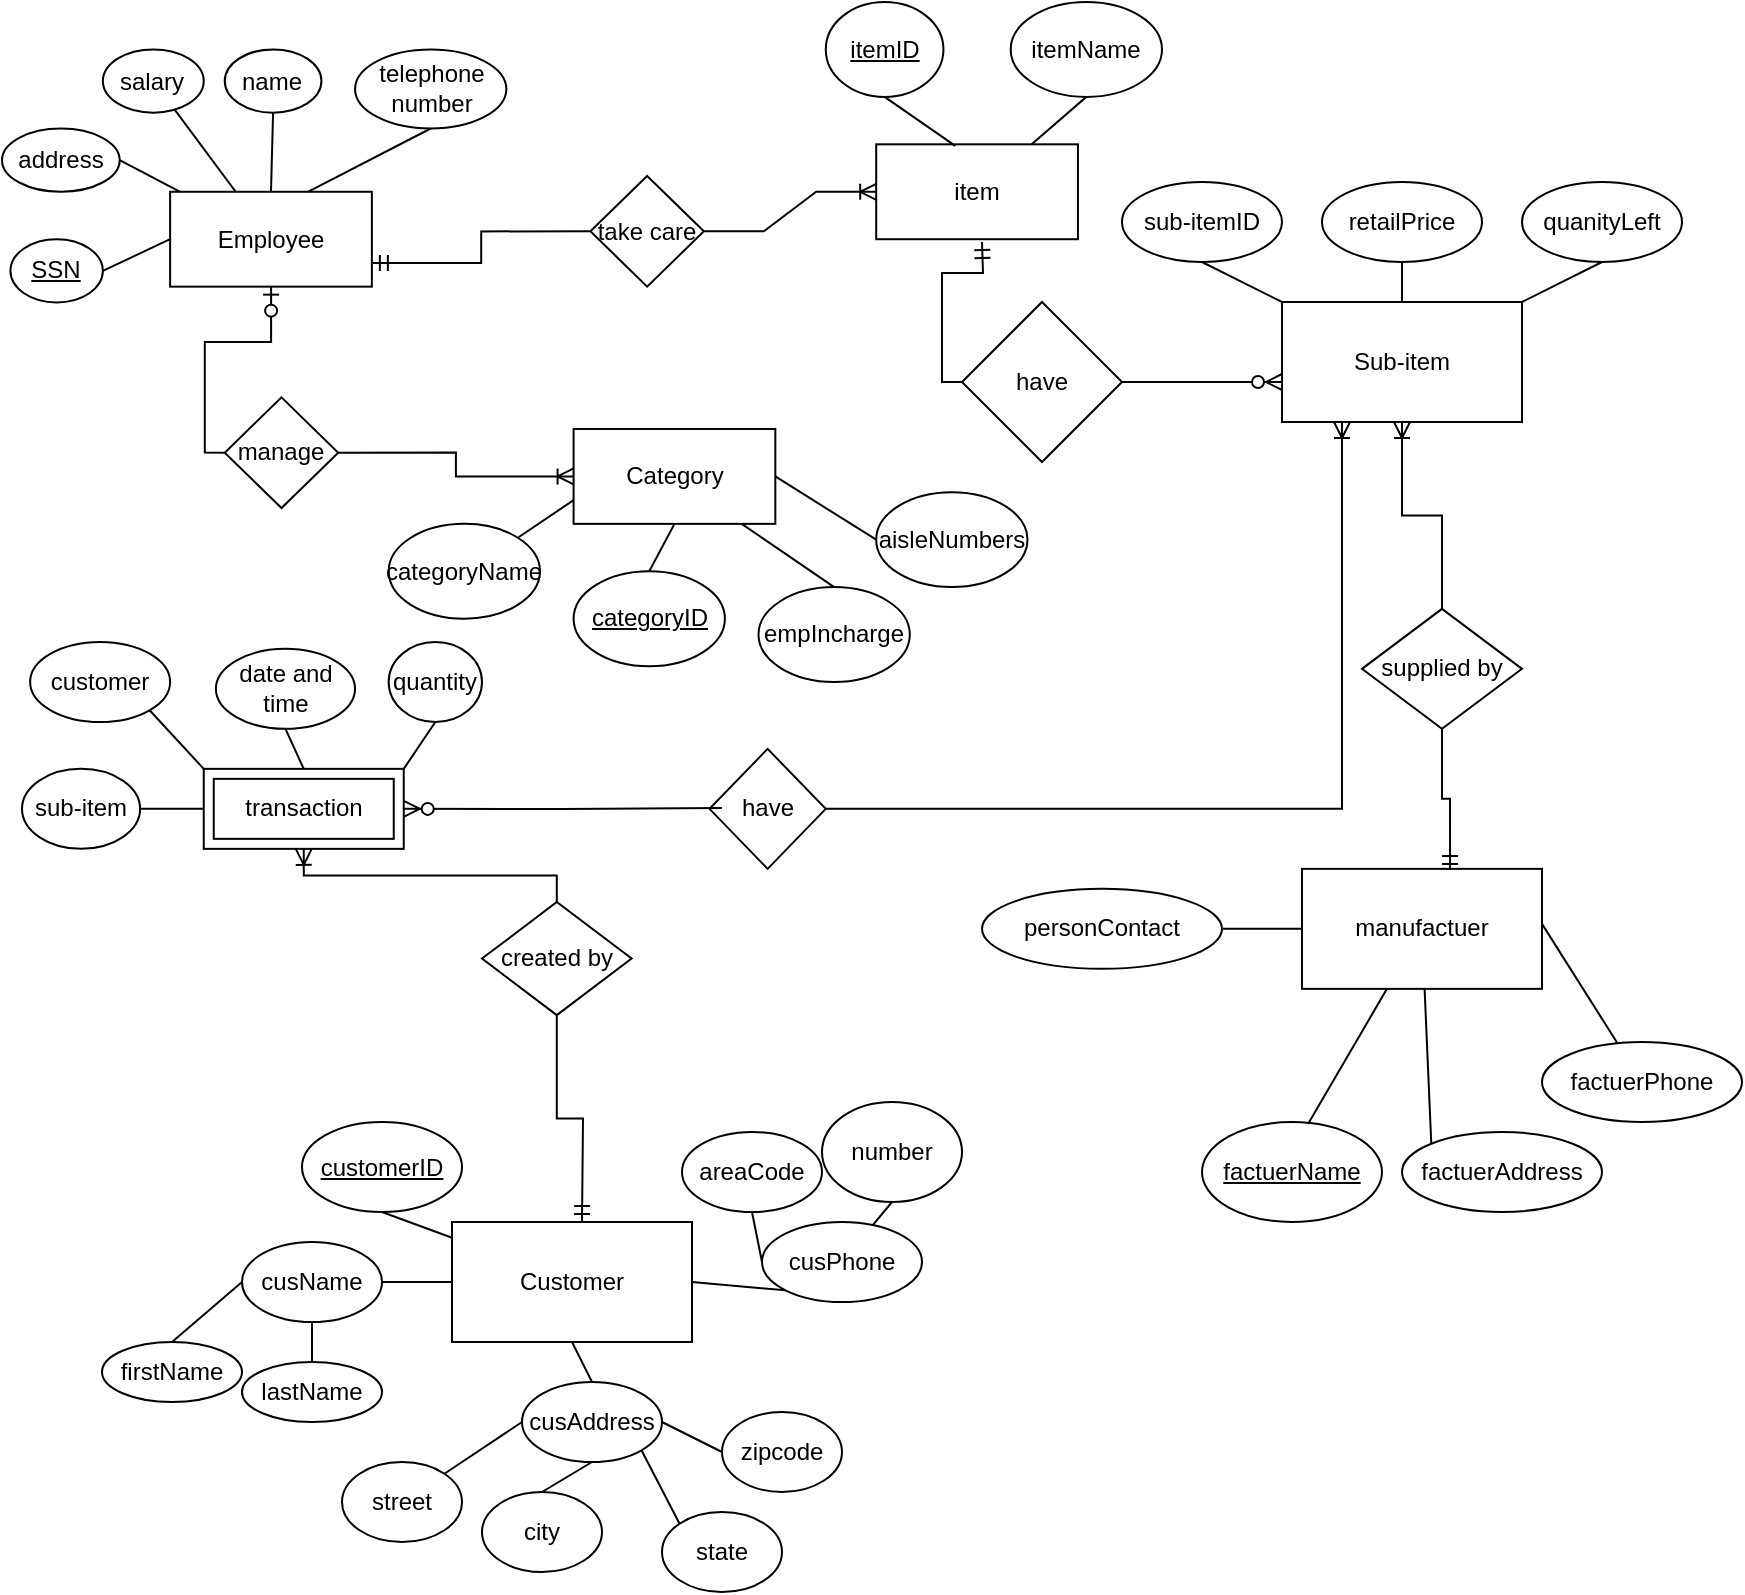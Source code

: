 <mxfile version="20.8.19" type="github">
  <diagram name="Page-1" id="Hb8jT13U7dK3vNpKudgU">
    <mxGraphModel dx="1853" dy="621" grid="1" gridSize="10" guides="1" tooltips="1" connect="1" arrows="1" fold="1" page="1" pageScale="1" pageWidth="827" pageHeight="1169" math="0" shadow="0">
      <root>
        <mxCell id="0" />
        <mxCell id="1" parent="0" />
        <mxCell id="pVPWwBX25Paq45T395zx-11" value="" style="group" parent="1" vertex="1" connectable="0">
          <mxGeometry x="-250" y="100" width="280" height="140" as="geometry" />
        </mxCell>
        <mxCell id="pVPWwBX25Paq45T395zx-3" value="Sub-item" style="rounded=0;whiteSpace=wrap;html=1;" parent="pVPWwBX25Paq45T395zx-11" vertex="1">
          <mxGeometry x="80" y="60" width="120" height="60" as="geometry" />
        </mxCell>
        <mxCell id="pVPWwBX25Paq45T395zx-4" value="sub-itemID" style="ellipse;whiteSpace=wrap;html=1;" parent="pVPWwBX25Paq45T395zx-11" vertex="1">
          <mxGeometry width="80" height="40" as="geometry" />
        </mxCell>
        <mxCell id="pVPWwBX25Paq45T395zx-6" value="retailPrice" style="ellipse;whiteSpace=wrap;html=1;" parent="pVPWwBX25Paq45T395zx-11" vertex="1">
          <mxGeometry x="100" width="80" height="40" as="geometry" />
        </mxCell>
        <mxCell id="pVPWwBX25Paq45T395zx-7" value="quanityLeft" style="ellipse;whiteSpace=wrap;html=1;" parent="pVPWwBX25Paq45T395zx-11" vertex="1">
          <mxGeometry x="200" width="80" height="40" as="geometry" />
        </mxCell>
        <mxCell id="pVPWwBX25Paq45T395zx-8" value="" style="endArrow=none;html=1;rounded=0;exitX=0.5;exitY=1;exitDx=0;exitDy=0;entryX=0;entryY=0;entryDx=0;entryDy=0;" parent="pVPWwBX25Paq45T395zx-11" source="pVPWwBX25Paq45T395zx-4" target="pVPWwBX25Paq45T395zx-3" edge="1">
          <mxGeometry width="50" height="50" relative="1" as="geometry">
            <mxPoint x="210" y="20" as="sourcePoint" />
            <mxPoint x="260" y="-30" as="targetPoint" />
          </mxGeometry>
        </mxCell>
        <mxCell id="pVPWwBX25Paq45T395zx-9" value="" style="endArrow=none;html=1;rounded=0;exitX=0.5;exitY=1;exitDx=0;exitDy=0;" parent="pVPWwBX25Paq45T395zx-11" source="pVPWwBX25Paq45T395zx-6" target="pVPWwBX25Paq45T395zx-3" edge="1">
          <mxGeometry width="50" height="50" relative="1" as="geometry">
            <mxPoint x="210" y="20" as="sourcePoint" />
            <mxPoint x="260" y="-30" as="targetPoint" />
          </mxGeometry>
        </mxCell>
        <mxCell id="pVPWwBX25Paq45T395zx-10" value="" style="endArrow=none;html=1;rounded=0;exitX=1;exitY=0;exitDx=0;exitDy=0;entryX=0.5;entryY=1;entryDx=0;entryDy=0;" parent="pVPWwBX25Paq45T395zx-11" source="pVPWwBX25Paq45T395zx-3" target="pVPWwBX25Paq45T395zx-7" edge="1">
          <mxGeometry width="50" height="50" relative="1" as="geometry">
            <mxPoint x="210" y="20" as="sourcePoint" />
            <mxPoint x="260" y="-30" as="targetPoint" />
          </mxGeometry>
        </mxCell>
        <mxCell id="0UYlGUulBKd7WWGCyMar-32" value="" style="group" parent="1" vertex="1" connectable="0">
          <mxGeometry x="-760.0" y="560" width="430" height="245" as="geometry" />
        </mxCell>
        <mxCell id="0UYlGUulBKd7WWGCyMar-1" value="Customer" style="rounded=0;whiteSpace=wrap;html=1;" parent="0UYlGUulBKd7WWGCyMar-32" vertex="1">
          <mxGeometry x="175" y="60" width="120" height="60" as="geometry" />
        </mxCell>
        <mxCell id="0UYlGUulBKd7WWGCyMar-2" value="&lt;u&gt;customerID&lt;/u&gt;" style="ellipse;whiteSpace=wrap;html=1;" parent="0UYlGUulBKd7WWGCyMar-32" vertex="1">
          <mxGeometry x="100" y="10" width="80" height="45" as="geometry" />
        </mxCell>
        <mxCell id="0UYlGUulBKd7WWGCyMar-3" value="cusName" style="ellipse;whiteSpace=wrap;html=1;" parent="0UYlGUulBKd7WWGCyMar-32" vertex="1">
          <mxGeometry x="70" y="70" width="70" height="40" as="geometry" />
        </mxCell>
        <mxCell id="0UYlGUulBKd7WWGCyMar-5" value="cusAddress" style="ellipse;whiteSpace=wrap;html=1;" parent="0UYlGUulBKd7WWGCyMar-32" vertex="1">
          <mxGeometry x="210" y="140" width="70" height="40" as="geometry" />
        </mxCell>
        <mxCell id="0UYlGUulBKd7WWGCyMar-6" value="cusPhone" style="ellipse;whiteSpace=wrap;html=1;" parent="0UYlGUulBKd7WWGCyMar-32" vertex="1">
          <mxGeometry x="330" y="60" width="80" height="40" as="geometry" />
        </mxCell>
        <mxCell id="0UYlGUulBKd7WWGCyMar-8" value="" style="endArrow=none;html=1;rounded=0;exitX=1;exitY=0.5;exitDx=0;exitDy=0;entryX=0;entryY=0.5;entryDx=0;entryDy=0;" parent="0UYlGUulBKd7WWGCyMar-32" source="0UYlGUulBKd7WWGCyMar-3" target="0UYlGUulBKd7WWGCyMar-1" edge="1">
          <mxGeometry width="50" height="50" relative="1" as="geometry">
            <mxPoint x="120" y="-70" as="sourcePoint" />
            <mxPoint x="170" y="-120" as="targetPoint" />
          </mxGeometry>
        </mxCell>
        <mxCell id="0UYlGUulBKd7WWGCyMar-10" value="" style="endArrow=none;html=1;rounded=0;exitX=0.5;exitY=1;exitDx=0;exitDy=0;" parent="0UYlGUulBKd7WWGCyMar-32" source="0UYlGUulBKd7WWGCyMar-2" target="0UYlGUulBKd7WWGCyMar-1" edge="1">
          <mxGeometry width="50" height="50" relative="1" as="geometry">
            <mxPoint x="120" y="-70" as="sourcePoint" />
            <mxPoint x="170" y="-120" as="targetPoint" />
          </mxGeometry>
        </mxCell>
        <mxCell id="0UYlGUulBKd7WWGCyMar-12" value="" style="endArrow=none;html=1;rounded=0;exitX=0.5;exitY=0;exitDx=0;exitDy=0;entryX=0.5;entryY=1;entryDx=0;entryDy=0;" parent="0UYlGUulBKd7WWGCyMar-32" source="0UYlGUulBKd7WWGCyMar-5" target="0UYlGUulBKd7WWGCyMar-1" edge="1">
          <mxGeometry width="50" height="50" relative="1" as="geometry">
            <mxPoint x="120" y="-70" as="sourcePoint" />
            <mxPoint x="170" y="-120" as="targetPoint" />
          </mxGeometry>
        </mxCell>
        <mxCell id="0UYlGUulBKd7WWGCyMar-13" value="" style="endArrow=none;html=1;rounded=0;entryX=1;entryY=0.5;entryDx=0;entryDy=0;exitX=0;exitY=1;exitDx=0;exitDy=0;" parent="0UYlGUulBKd7WWGCyMar-32" source="0UYlGUulBKd7WWGCyMar-6" target="0UYlGUulBKd7WWGCyMar-1" edge="1">
          <mxGeometry width="50" height="50" relative="1" as="geometry">
            <mxPoint x="340" y="90" as="sourcePoint" />
            <mxPoint x="170" y="-120" as="targetPoint" />
          </mxGeometry>
        </mxCell>
        <mxCell id="0UYlGUulBKd7WWGCyMar-14" value="firstName" style="ellipse;whiteSpace=wrap;html=1;" parent="0UYlGUulBKd7WWGCyMar-32" vertex="1">
          <mxGeometry y="120" width="70" height="30" as="geometry" />
        </mxCell>
        <mxCell id="0UYlGUulBKd7WWGCyMar-16" value="lastName" style="ellipse;whiteSpace=wrap;html=1;" parent="0UYlGUulBKd7WWGCyMar-32" vertex="1">
          <mxGeometry x="70" y="130" width="70" height="30" as="geometry" />
        </mxCell>
        <mxCell id="0UYlGUulBKd7WWGCyMar-17" value="" style="endArrow=none;html=1;rounded=0;exitX=0.5;exitY=0;exitDx=0;exitDy=0;entryX=0;entryY=0.5;entryDx=0;entryDy=0;" parent="0UYlGUulBKd7WWGCyMar-32" source="0UYlGUulBKd7WWGCyMar-14" target="0UYlGUulBKd7WWGCyMar-3" edge="1">
          <mxGeometry width="50" height="50" relative="1" as="geometry">
            <mxPoint x="120" y="-70" as="sourcePoint" />
            <mxPoint x="170" y="-120" as="targetPoint" />
          </mxGeometry>
        </mxCell>
        <mxCell id="0UYlGUulBKd7WWGCyMar-18" value="" style="endArrow=none;html=1;rounded=0;entryX=0.5;entryY=1;entryDx=0;entryDy=0;" parent="0UYlGUulBKd7WWGCyMar-32" source="0UYlGUulBKd7WWGCyMar-16" target="0UYlGUulBKd7WWGCyMar-3" edge="1">
          <mxGeometry width="50" height="50" relative="1" as="geometry">
            <mxPoint x="120" y="-70" as="sourcePoint" />
            <mxPoint x="170" y="-120" as="targetPoint" />
          </mxGeometry>
        </mxCell>
        <mxCell id="0UYlGUulBKd7WWGCyMar-19" value="street" style="ellipse;whiteSpace=wrap;html=1;" parent="0UYlGUulBKd7WWGCyMar-32" vertex="1">
          <mxGeometry x="120" y="180" width="60" height="40" as="geometry" />
        </mxCell>
        <mxCell id="0UYlGUulBKd7WWGCyMar-20" value="city" style="ellipse;whiteSpace=wrap;html=1;" parent="0UYlGUulBKd7WWGCyMar-32" vertex="1">
          <mxGeometry x="190" y="195" width="60" height="40" as="geometry" />
        </mxCell>
        <mxCell id="0UYlGUulBKd7WWGCyMar-21" value="state" style="ellipse;whiteSpace=wrap;html=1;" parent="0UYlGUulBKd7WWGCyMar-32" vertex="1">
          <mxGeometry x="280" y="205" width="60" height="40" as="geometry" />
        </mxCell>
        <mxCell id="0UYlGUulBKd7WWGCyMar-23" value="zipcode" style="ellipse;whiteSpace=wrap;html=1;" parent="0UYlGUulBKd7WWGCyMar-32" vertex="1">
          <mxGeometry x="310" y="155" width="60" height="40" as="geometry" />
        </mxCell>
        <mxCell id="0UYlGUulBKd7WWGCyMar-24" value="" style="endArrow=none;html=1;rounded=0;exitX=0;exitY=0;exitDx=0;exitDy=0;entryX=1;entryY=1;entryDx=0;entryDy=0;" parent="0UYlGUulBKd7WWGCyMar-32" source="0UYlGUulBKd7WWGCyMar-21" target="0UYlGUulBKd7WWGCyMar-5" edge="1">
          <mxGeometry width="50" height="50" relative="1" as="geometry">
            <mxPoint x="120" y="130" as="sourcePoint" />
            <mxPoint x="270" y="180" as="targetPoint" />
          </mxGeometry>
        </mxCell>
        <mxCell id="0UYlGUulBKd7WWGCyMar-25" value="" style="endArrow=none;html=1;rounded=0;exitX=0.5;exitY=0;exitDx=0;exitDy=0;entryX=0.5;entryY=1;entryDx=0;entryDy=0;" parent="0UYlGUulBKd7WWGCyMar-32" source="0UYlGUulBKd7WWGCyMar-20" target="0UYlGUulBKd7WWGCyMar-5" edge="1">
          <mxGeometry width="50" height="50" relative="1" as="geometry">
            <mxPoint x="120" y="130" as="sourcePoint" />
            <mxPoint x="170" y="80" as="targetPoint" />
          </mxGeometry>
        </mxCell>
        <mxCell id="0UYlGUulBKd7WWGCyMar-26" value="" style="endArrow=none;html=1;rounded=0;entryX=0;entryY=0.5;entryDx=0;entryDy=0;" parent="0UYlGUulBKd7WWGCyMar-32" source="0UYlGUulBKd7WWGCyMar-19" target="0UYlGUulBKd7WWGCyMar-5" edge="1">
          <mxGeometry width="50" height="50" relative="1" as="geometry">
            <mxPoint x="120" y="130" as="sourcePoint" />
            <mxPoint x="170" y="80" as="targetPoint" />
          </mxGeometry>
        </mxCell>
        <mxCell id="0UYlGUulBKd7WWGCyMar-27" value="" style="endArrow=none;html=1;rounded=0;exitX=0;exitY=0.5;exitDx=0;exitDy=0;entryX=1;entryY=0.5;entryDx=0;entryDy=0;" parent="0UYlGUulBKd7WWGCyMar-32" source="0UYlGUulBKd7WWGCyMar-23" target="0UYlGUulBKd7WWGCyMar-5" edge="1">
          <mxGeometry width="50" height="50" relative="1" as="geometry">
            <mxPoint x="120" y="130" as="sourcePoint" />
            <mxPoint x="170" y="80" as="targetPoint" />
          </mxGeometry>
        </mxCell>
        <mxCell id="0UYlGUulBKd7WWGCyMar-28" value="areaCode" style="ellipse;whiteSpace=wrap;html=1;" parent="0UYlGUulBKd7WWGCyMar-32" vertex="1">
          <mxGeometry x="290" y="15" width="70" height="40" as="geometry" />
        </mxCell>
        <mxCell id="0UYlGUulBKd7WWGCyMar-29" value="number" style="ellipse;whiteSpace=wrap;html=1;" parent="0UYlGUulBKd7WWGCyMar-32" vertex="1">
          <mxGeometry x="360" width="70" height="50" as="geometry" />
        </mxCell>
        <mxCell id="0UYlGUulBKd7WWGCyMar-30" value="" style="endArrow=none;html=1;rounded=0;exitX=0.5;exitY=1;exitDx=0;exitDy=0;entryX=0;entryY=0.5;entryDx=0;entryDy=0;" parent="0UYlGUulBKd7WWGCyMar-32" source="0UYlGUulBKd7WWGCyMar-28" target="0UYlGUulBKd7WWGCyMar-6" edge="1">
          <mxGeometry width="50" height="50" relative="1" as="geometry">
            <mxPoint x="120" y="130" as="sourcePoint" />
            <mxPoint x="170" y="80" as="targetPoint" />
          </mxGeometry>
        </mxCell>
        <mxCell id="0UYlGUulBKd7WWGCyMar-31" value="" style="endArrow=none;html=1;rounded=0;exitX=0.5;exitY=1;exitDx=0;exitDy=0;" parent="0UYlGUulBKd7WWGCyMar-32" source="0UYlGUulBKd7WWGCyMar-29" target="0UYlGUulBKd7WWGCyMar-6" edge="1">
          <mxGeometry width="50" height="50" relative="1" as="geometry">
            <mxPoint x="120" y="130" as="sourcePoint" />
            <mxPoint x="170" y="80" as="targetPoint" />
          </mxGeometry>
        </mxCell>
        <mxCell id="_CNHDKaY29BKCdkUsdy_-1" value="Employee&lt;br&gt;" style="rounded=0;whiteSpace=wrap;html=1;movable=0;resizable=0;rotatable=0;deletable=0;editable=0;locked=1;connectable=0;" parent="1" vertex="1">
          <mxGeometry x="-725.942" y="104.884" width="100.87" height="47.442" as="geometry" />
        </mxCell>
        <mxCell id="_CNHDKaY29BKCdkUsdy_-2" value="&lt;u&gt;SSN&lt;/u&gt;" style="ellipse;whiteSpace=wrap;html=1;movable=0;resizable=0;rotatable=0;deletable=0;editable=0;locked=1;connectable=0;" parent="1" vertex="1">
          <mxGeometry x="-805.797" y="128.605" width="46.232" height="31.628" as="geometry" />
        </mxCell>
        <mxCell id="_CNHDKaY29BKCdkUsdy_-3" value="salary&lt;br&gt;" style="ellipse;whiteSpace=wrap;html=1;movable=0;resizable=0;rotatable=0;deletable=0;editable=0;locked=1;connectable=0;" parent="1" vertex="1">
          <mxGeometry x="-759.565" y="33.721" width="50.435" height="31.628" as="geometry" />
        </mxCell>
        <mxCell id="_CNHDKaY29BKCdkUsdy_-4" value="name" style="ellipse;whiteSpace=wrap;html=1;movable=0;resizable=0;rotatable=0;deletable=0;editable=0;locked=1;connectable=0;" parent="1" vertex="1">
          <mxGeometry x="-698.623" y="33.721" width="48.333" height="31.628" as="geometry" />
        </mxCell>
        <mxCell id="_CNHDKaY29BKCdkUsdy_-5" value="telephone &lt;br&gt;number" style="ellipse;whiteSpace=wrap;html=1;movable=0;resizable=0;rotatable=0;deletable=0;editable=0;locked=1;connectable=0;" parent="1" vertex="1">
          <mxGeometry x="-633.478" y="33.721" width="75.652" height="39.535" as="geometry" />
        </mxCell>
        <mxCell id="_CNHDKaY29BKCdkUsdy_-6" value="address" style="ellipse;whiteSpace=wrap;html=1;movable=0;resizable=0;rotatable=0;deletable=0;editable=0;locked=1;connectable=0;" parent="1" vertex="1">
          <mxGeometry x="-810" y="73.256" width="58.841" height="31.628" as="geometry" />
        </mxCell>
        <mxCell id="_CNHDKaY29BKCdkUsdy_-26" value="" style="endArrow=none;html=1;rounded=0;exitX=1;exitY=0.5;exitDx=0;exitDy=0;entryX=0;entryY=0.5;entryDx=0;entryDy=0;movable=0;resizable=0;rotatable=0;deletable=0;editable=0;locked=1;connectable=0;" parent="1" source="_CNHDKaY29BKCdkUsdy_-2" target="_CNHDKaY29BKCdkUsdy_-1" edge="1">
          <mxGeometry width="50" height="50" relative="1" as="geometry">
            <mxPoint x="-381.304" y="231.395" as="sourcePoint" />
            <mxPoint x="-339.275" y="191.86" as="targetPoint" />
          </mxGeometry>
        </mxCell>
        <mxCell id="_CNHDKaY29BKCdkUsdy_-27" value="" style="endArrow=none;html=1;rounded=0;exitX=1;exitY=0.5;exitDx=0;exitDy=0;movable=0;resizable=0;rotatable=0;deletable=0;editable=0;locked=1;connectable=0;" parent="1" source="_CNHDKaY29BKCdkUsdy_-6" target="_CNHDKaY29BKCdkUsdy_-1" edge="1">
          <mxGeometry width="50" height="50" relative="1" as="geometry">
            <mxPoint x="-381.304" y="231.395" as="sourcePoint" />
            <mxPoint x="-339.275" y="191.86" as="targetPoint" />
          </mxGeometry>
        </mxCell>
        <mxCell id="_CNHDKaY29BKCdkUsdy_-29" value="" style="endArrow=none;html=1;rounded=0;movable=0;resizable=0;rotatable=0;deletable=0;editable=0;locked=1;connectable=0;" parent="1" source="_CNHDKaY29BKCdkUsdy_-3" target="_CNHDKaY29BKCdkUsdy_-1" edge="1">
          <mxGeometry width="50" height="50" relative="1" as="geometry">
            <mxPoint x="-381.304" y="231.395" as="sourcePoint" />
            <mxPoint x="-339.275" y="191.86" as="targetPoint" />
          </mxGeometry>
        </mxCell>
        <mxCell id="_CNHDKaY29BKCdkUsdy_-30" value="" style="endArrow=none;html=1;rounded=0;exitX=0.5;exitY=1;exitDx=0;exitDy=0;entryX=0.5;entryY=0;entryDx=0;entryDy=0;movable=0;resizable=0;rotatable=0;deletable=0;editable=0;locked=1;connectable=0;" parent="1" source="_CNHDKaY29BKCdkUsdy_-4" target="_CNHDKaY29BKCdkUsdy_-1" edge="1">
          <mxGeometry width="50" height="50" relative="1" as="geometry">
            <mxPoint x="-381.304" y="231.395" as="sourcePoint" />
            <mxPoint x="-339.275" y="191.86" as="targetPoint" />
          </mxGeometry>
        </mxCell>
        <mxCell id="_CNHDKaY29BKCdkUsdy_-31" value="" style="endArrow=none;html=1;rounded=0;entryX=0.683;entryY=0;entryDx=0;entryDy=0;entryPerimeter=0;exitX=0.5;exitY=1;exitDx=0;exitDy=0;movable=0;resizable=0;rotatable=0;deletable=0;editable=0;locked=1;connectable=0;" parent="1" source="_CNHDKaY29BKCdkUsdy_-5" target="_CNHDKaY29BKCdkUsdy_-1" edge="1">
          <mxGeometry width="50" height="50" relative="1" as="geometry">
            <mxPoint x="-608.261" y="73.256" as="sourcePoint" />
            <mxPoint x="-339.275" y="191.86" as="targetPoint" />
          </mxGeometry>
        </mxCell>
        <mxCell id="_CNHDKaY29BKCdkUsdy_-32" value="Category" style="rounded=0;whiteSpace=wrap;html=1;movable=0;resizable=0;rotatable=0;deletable=0;editable=0;locked=1;connectable=0;" parent="1" vertex="1">
          <mxGeometry x="-524.203" y="223.488" width="100.87" height="47.442" as="geometry" />
        </mxCell>
        <mxCell id="_CNHDKaY29BKCdkUsdy_-33" value="&lt;u&gt;categoryID&lt;/u&gt;" style="ellipse;whiteSpace=wrap;html=1;movable=0;resizable=0;rotatable=0;deletable=0;editable=0;locked=1;connectable=0;" parent="1" vertex="1">
          <mxGeometry x="-524.203" y="294.651" width="75.652" height="47.442" as="geometry" />
        </mxCell>
        <mxCell id="_CNHDKaY29BKCdkUsdy_-34" value="categoryName" style="ellipse;whiteSpace=wrap;html=1;movable=0;resizable=0;rotatable=0;deletable=0;editable=0;locked=1;connectable=0;" parent="1" vertex="1">
          <mxGeometry x="-616.667" y="270.93" width="75.652" height="47.442" as="geometry" />
        </mxCell>
        <mxCell id="_CNHDKaY29BKCdkUsdy_-35" value="empIncharge" style="ellipse;whiteSpace=wrap;html=1;movable=0;resizable=0;rotatable=0;deletable=0;editable=0;locked=1;connectable=0;" parent="1" vertex="1">
          <mxGeometry x="-431.739" y="302.558" width="75.652" height="47.442" as="geometry" />
        </mxCell>
        <mxCell id="_CNHDKaY29BKCdkUsdy_-36" value="aisleNumbers" style="ellipse;whiteSpace=wrap;html=1;movable=0;resizable=0;rotatable=0;deletable=0;editable=0;locked=1;connectable=0;" parent="1" vertex="1">
          <mxGeometry x="-372.899" y="255.116" width="75.652" height="47.442" as="geometry" />
        </mxCell>
        <mxCell id="_CNHDKaY29BKCdkUsdy_-41" value="" style="endArrow=none;html=1;rounded=0;exitX=1;exitY=0;exitDx=0;exitDy=0;entryX=0;entryY=0.75;entryDx=0;entryDy=0;movable=0;resizable=0;rotatable=0;deletable=0;editable=0;locked=1;connectable=0;" parent="1" source="_CNHDKaY29BKCdkUsdy_-34" target="_CNHDKaY29BKCdkUsdy_-32" edge="1">
          <mxGeometry width="50" height="50" relative="1" as="geometry">
            <mxPoint x="-448.551" y="357.907" as="sourcePoint" />
            <mxPoint x="-406.522" y="318.372" as="targetPoint" />
          </mxGeometry>
        </mxCell>
        <mxCell id="_CNHDKaY29BKCdkUsdy_-43" value="" style="endArrow=none;html=1;rounded=0;exitX=0.5;exitY=0;exitDx=0;exitDy=0;entryX=0.5;entryY=1;entryDx=0;entryDy=0;movable=0;resizable=0;rotatable=0;deletable=0;editable=0;locked=1;connectable=0;" parent="1" source="_CNHDKaY29BKCdkUsdy_-33" target="_CNHDKaY29BKCdkUsdy_-32" edge="1">
          <mxGeometry width="50" height="50" relative="1" as="geometry">
            <mxPoint x="-448.551" y="357.907" as="sourcePoint" />
            <mxPoint x="-406.522" y="318.372" as="targetPoint" />
          </mxGeometry>
        </mxCell>
        <mxCell id="_CNHDKaY29BKCdkUsdy_-44" value="" style="endArrow=none;html=1;rounded=0;exitX=0.5;exitY=0;exitDx=0;exitDy=0;movable=0;resizable=0;rotatable=0;deletable=0;editable=0;locked=1;connectable=0;" parent="1" source="_CNHDKaY29BKCdkUsdy_-35" edge="1">
          <mxGeometry width="50" height="50" relative="1" as="geometry">
            <mxPoint x="-448.551" y="357.907" as="sourcePoint" />
            <mxPoint x="-440.145" y="270.93" as="targetPoint" />
          </mxGeometry>
        </mxCell>
        <mxCell id="_CNHDKaY29BKCdkUsdy_-45" value="" style="endArrow=none;html=1;rounded=0;exitX=0;exitY=0.5;exitDx=0;exitDy=0;entryX=1;entryY=0.5;entryDx=0;entryDy=0;movable=0;resizable=0;rotatable=0;deletable=0;editable=0;locked=1;connectable=0;" parent="1" source="_CNHDKaY29BKCdkUsdy_-36" target="_CNHDKaY29BKCdkUsdy_-32" edge="1">
          <mxGeometry width="50" height="50" relative="1" as="geometry">
            <mxPoint x="-448.551" y="357.907" as="sourcePoint" />
            <mxPoint x="-406.522" y="318.372" as="targetPoint" />
          </mxGeometry>
        </mxCell>
        <mxCell id="_CNHDKaY29BKCdkUsdy_-46" value="manage" style="rhombus;whiteSpace=wrap;html=1;movable=0;resizable=0;rotatable=0;deletable=0;editable=0;locked=1;connectable=0;" parent="1" vertex="1">
          <mxGeometry x="-698.623" y="207.674" width="56.739" height="55.349" as="geometry" />
        </mxCell>
        <mxCell id="_CNHDKaY29BKCdkUsdy_-47" value="" style="edgeStyle=orthogonalEdgeStyle;fontSize=12;html=1;endArrow=ERoneToMany;rounded=0;exitX=1;exitY=0.5;exitDx=0;exitDy=0;entryX=0;entryY=0.5;entryDx=0;entryDy=0;movable=0;resizable=0;rotatable=0;deletable=0;editable=0;locked=1;connectable=0;" parent="1" source="_CNHDKaY29BKCdkUsdy_-46" target="_CNHDKaY29BKCdkUsdy_-32" edge="1">
          <mxGeometry width="100" height="100" relative="1" as="geometry">
            <mxPoint x="-406.522" y="215.581" as="sourcePoint" />
            <mxPoint x="-583.043" y="247.209" as="targetPoint" />
            <Array as="points">
              <mxPoint x="-583.043" y="235.349" />
              <mxPoint x="-583.043" y="247.209" />
            </Array>
          </mxGeometry>
        </mxCell>
        <mxCell id="_CNHDKaY29BKCdkUsdy_-53" value="" style="edgeStyle=orthogonalEdgeStyle;fontSize=12;html=1;endArrow=ERzeroToOne;endFill=1;rounded=0;exitX=0;exitY=0.5;exitDx=0;exitDy=0;movable=0;resizable=0;rotatable=0;deletable=0;editable=0;locked=1;connectable=0;" parent="1" source="_CNHDKaY29BKCdkUsdy_-46" target="_CNHDKaY29BKCdkUsdy_-1" edge="1">
          <mxGeometry width="100" height="100" relative="1" as="geometry">
            <mxPoint x="-406.522" y="278.837" as="sourcePoint" />
            <mxPoint x="-322.464" y="199.767" as="targetPoint" />
          </mxGeometry>
        </mxCell>
        <mxCell id="_CNHDKaY29BKCdkUsdy_-54" value="item" style="rounded=0;whiteSpace=wrap;html=1;movable=0;resizable=0;rotatable=0;deletable=0;editable=0;locked=1;connectable=0;" parent="1" vertex="1">
          <mxGeometry x="-372.899" y="81.163" width="100.87" height="47.442" as="geometry" />
        </mxCell>
        <mxCell id="_CNHDKaY29BKCdkUsdy_-55" value="itemName" style="ellipse;whiteSpace=wrap;html=1;movable=0;resizable=0;rotatable=0;deletable=0;editable=0;locked=1;connectable=0;" parent="1" vertex="1">
          <mxGeometry x="-305.652" y="10" width="75.652" height="47.442" as="geometry" />
        </mxCell>
        <mxCell id="_CNHDKaY29BKCdkUsdy_-56" value="&lt;u&gt;itemID&lt;/u&gt;" style="ellipse;whiteSpace=wrap;html=1;movable=0;resizable=0;rotatable=0;deletable=0;editable=0;locked=1;connectable=0;" parent="1" vertex="1">
          <mxGeometry x="-398.116" y="10" width="58.841" height="47.442" as="geometry" />
        </mxCell>
        <mxCell id="_CNHDKaY29BKCdkUsdy_-57" value="" style="endArrow=none;html=1;rounded=0;entryX=0.5;entryY=1;entryDx=0;entryDy=0;exitX=0.392;exitY=0.017;exitDx=0;exitDy=0;exitPerimeter=0;movable=0;resizable=0;rotatable=0;deletable=0;editable=0;locked=1;connectable=0;" parent="1" source="_CNHDKaY29BKCdkUsdy_-54" target="_CNHDKaY29BKCdkUsdy_-56" edge="1">
          <mxGeometry width="50" height="50" relative="1" as="geometry">
            <mxPoint x="-381.304" y="255.116" as="sourcePoint" />
            <mxPoint x="-339.275" y="215.581" as="targetPoint" />
          </mxGeometry>
        </mxCell>
        <mxCell id="_CNHDKaY29BKCdkUsdy_-61" value="" style="endArrow=none;html=1;rounded=0;entryX=0.5;entryY=1;entryDx=0;entryDy=0;movable=0;resizable=0;rotatable=0;deletable=0;editable=0;locked=1;connectable=0;" parent="1" source="_CNHDKaY29BKCdkUsdy_-54" target="_CNHDKaY29BKCdkUsdy_-55" edge="1">
          <mxGeometry width="50" height="50" relative="1" as="geometry">
            <mxPoint x="-381.304" y="255.116" as="sourcePoint" />
            <mxPoint x="-339.275" y="215.581" as="targetPoint" />
          </mxGeometry>
        </mxCell>
        <mxCell id="_CNHDKaY29BKCdkUsdy_-62" value="take care" style="rhombus;whiteSpace=wrap;html=1;movable=0;resizable=0;rotatable=0;deletable=0;editable=0;locked=1;connectable=0;" parent="1" vertex="1">
          <mxGeometry x="-515.797" y="96.977" width="56.739" height="55.349" as="geometry" />
        </mxCell>
        <mxCell id="_CNHDKaY29BKCdkUsdy_-64" value="" style="edgeStyle=orthogonalEdgeStyle;fontSize=12;html=1;endArrow=ERmandOne;rounded=0;exitX=0;exitY=0.5;exitDx=0;exitDy=0;entryX=1;entryY=0.75;entryDx=0;entryDy=0;movable=0;resizable=0;rotatable=0;deletable=0;editable=0;locked=1;connectable=0;" parent="1" source="_CNHDKaY29BKCdkUsdy_-62" target="_CNHDKaY29BKCdkUsdy_-1" edge="1">
          <mxGeometry width="100" height="100" relative="1" as="geometry">
            <mxPoint x="-406.522" y="278.837" as="sourcePoint" />
            <mxPoint x="-549.42" y="168.14" as="targetPoint" />
          </mxGeometry>
        </mxCell>
        <mxCell id="_CNHDKaY29BKCdkUsdy_-65" value="" style="edgeStyle=entityRelationEdgeStyle;fontSize=12;html=1;endArrow=ERoneToMany;rounded=0;exitX=1;exitY=0.5;exitDx=0;exitDy=0;entryX=0;entryY=0.5;entryDx=0;entryDy=0;movable=0;resizable=0;rotatable=0;deletable=0;editable=0;locked=1;connectable=0;" parent="1" source="_CNHDKaY29BKCdkUsdy_-62" target="_CNHDKaY29BKCdkUsdy_-54" edge="1">
          <mxGeometry width="100" height="100" relative="1" as="geometry">
            <mxPoint x="-406.522" y="278.837" as="sourcePoint" />
            <mxPoint x="-322.464" y="199.767" as="targetPoint" />
          </mxGeometry>
        </mxCell>
        <mxCell id="tt4px9agVQ_vMArug6hS-2" value="have" style="rhombus;whiteSpace=wrap;html=1;" vertex="1" parent="1">
          <mxGeometry x="-330.0" y="160.0" width="80" height="80" as="geometry" />
        </mxCell>
        <mxCell id="tt4px9agVQ_vMArug6hS-4" value="" style="edgeStyle=entityRelationEdgeStyle;fontSize=12;html=1;endArrow=ERzeroToMany;endFill=1;rounded=0;" edge="1" parent="1">
          <mxGeometry width="100" height="100" relative="1" as="geometry">
            <mxPoint x="-250" y="200" as="sourcePoint" />
            <mxPoint x="-170" y="200" as="targetPoint" />
          </mxGeometry>
        </mxCell>
        <mxCell id="tt4px9agVQ_vMArug6hS-6" value="" style="edgeStyle=orthogonalEdgeStyle;fontSize=12;html=1;endArrow=ERmandOne;rounded=0;exitX=0;exitY=0.5;exitDx=0;exitDy=0;" edge="1" parent="1" source="tt4px9agVQ_vMArug6hS-2">
          <mxGeometry width="100" height="100" relative="1" as="geometry">
            <mxPoint x="-350" y="250" as="sourcePoint" />
            <mxPoint x="-320" y="130" as="targetPoint" />
          </mxGeometry>
        </mxCell>
        <mxCell id="tt4px9agVQ_vMArug6hS-7" value="supplied by" style="rhombus;whiteSpace=wrap;html=1;" vertex="1" parent="1">
          <mxGeometry x="-130" y="313.43" width="80" height="60" as="geometry" />
        </mxCell>
        <mxCell id="tt4px9agVQ_vMArug6hS-9" value="" style="edgeStyle=orthogonalEdgeStyle;fontSize=12;html=1;endArrow=ERoneToMany;rounded=0;entryX=0.5;entryY=1;entryDx=0;entryDy=0;exitX=0.5;exitY=0;exitDx=0;exitDy=0;" edge="1" parent="1" source="tt4px9agVQ_vMArug6hS-7" target="pVPWwBX25Paq45T395zx-3">
          <mxGeometry width="100" height="100" relative="1" as="geometry">
            <mxPoint x="-350" y="420" as="sourcePoint" />
            <mxPoint x="-250" y="320" as="targetPoint" />
          </mxGeometry>
        </mxCell>
        <mxCell id="tt4px9agVQ_vMArug6hS-10" value="" style="edgeStyle=orthogonalEdgeStyle;fontSize=12;html=1;endArrow=ERmandOne;rounded=0;exitX=0.5;exitY=1;exitDx=0;exitDy=0;entryX=0.617;entryY=0.026;entryDx=0;entryDy=0;entryPerimeter=0;" edge="1" parent="1" source="tt4px9agVQ_vMArug6hS-7" target="0UYlGUulBKd7WWGCyMar-33">
          <mxGeometry width="100" height="100" relative="1" as="geometry">
            <mxPoint x="-80" y="320" as="sourcePoint" />
            <mxPoint x="-80" y="330" as="targetPoint" />
          </mxGeometry>
        </mxCell>
        <mxCell id="tt4px9agVQ_vMArug6hS-12" value="transaction" style="shape=ext;margin=3;double=1;whiteSpace=wrap;html=1;align=center;" vertex="1" parent="1">
          <mxGeometry x="-709.13" y="393.43" width="100" height="40" as="geometry" />
        </mxCell>
        <mxCell id="tt4px9agVQ_vMArug6hS-13" value="customer" style="ellipse;whiteSpace=wrap;html=1;" vertex="1" parent="1">
          <mxGeometry x="-795.94" y="330" width="70" height="40" as="geometry" />
        </mxCell>
        <mxCell id="tt4px9agVQ_vMArug6hS-14" value="date and time" style="ellipse;whiteSpace=wrap;html=1;" vertex="1" parent="1">
          <mxGeometry x="-703.05" y="333.43" width="69.57" height="40" as="geometry" />
        </mxCell>
        <mxCell id="tt4px9agVQ_vMArug6hS-15" value="sub-item" style="ellipse;whiteSpace=wrap;html=1;" vertex="1" parent="1">
          <mxGeometry x="-800" y="393.43" width="59.06" height="40" as="geometry" />
        </mxCell>
        <mxCell id="tt4px9agVQ_vMArug6hS-16" value="quantity" style="ellipse;whiteSpace=wrap;html=1;" vertex="1" parent="1">
          <mxGeometry x="-616.67" y="330" width="46.67" height="40" as="geometry" />
        </mxCell>
        <mxCell id="tt4px9agVQ_vMArug6hS-17" value="" style="endArrow=none;html=1;rounded=0;exitX=1;exitY=1;exitDx=0;exitDy=0;entryX=0;entryY=0;entryDx=0;entryDy=0;" edge="1" parent="1" source="tt4px9agVQ_vMArug6hS-13" target="tt4px9agVQ_vMArug6hS-12">
          <mxGeometry width="50" height="50" relative="1" as="geometry">
            <mxPoint x="-330" y="480" as="sourcePoint" />
            <mxPoint x="-280" y="430" as="targetPoint" />
          </mxGeometry>
        </mxCell>
        <mxCell id="tt4px9agVQ_vMArug6hS-18" value="" style="endArrow=none;html=1;rounded=0;exitX=0.5;exitY=1;exitDx=0;exitDy=0;entryX=0.5;entryY=0;entryDx=0;entryDy=0;" edge="1" parent="1" source="tt4px9agVQ_vMArug6hS-14" target="tt4px9agVQ_vMArug6hS-12">
          <mxGeometry width="50" height="50" relative="1" as="geometry">
            <mxPoint x="-330" y="480" as="sourcePoint" />
            <mxPoint x="-280" y="430" as="targetPoint" />
          </mxGeometry>
        </mxCell>
        <mxCell id="tt4px9agVQ_vMArug6hS-19" value="" style="endArrow=none;html=1;rounded=0;exitX=0.5;exitY=1;exitDx=0;exitDy=0;entryX=1;entryY=0;entryDx=0;entryDy=0;" edge="1" parent="1" source="tt4px9agVQ_vMArug6hS-16" target="tt4px9agVQ_vMArug6hS-12">
          <mxGeometry width="50" height="50" relative="1" as="geometry">
            <mxPoint x="-330" y="480" as="sourcePoint" />
            <mxPoint x="-280" y="430" as="targetPoint" />
          </mxGeometry>
        </mxCell>
        <mxCell id="tt4px9agVQ_vMArug6hS-20" value="" style="endArrow=none;html=1;rounded=0;exitX=1;exitY=0.5;exitDx=0;exitDy=0;" edge="1" parent="1" source="tt4px9agVQ_vMArug6hS-15" target="tt4px9agVQ_vMArug6hS-12">
          <mxGeometry width="50" height="50" relative="1" as="geometry">
            <mxPoint x="-330" y="480" as="sourcePoint" />
            <mxPoint x="-710" y="413" as="targetPoint" />
          </mxGeometry>
        </mxCell>
        <mxCell id="tt4px9agVQ_vMArug6hS-21" value="have" style="rhombus;whiteSpace=wrap;html=1;" vertex="1" parent="1">
          <mxGeometry x="-456.24" y="383.43" width="58.12" height="60" as="geometry" />
        </mxCell>
        <mxCell id="tt4px9agVQ_vMArug6hS-22" value="" style="group" vertex="1" connectable="0" parent="1">
          <mxGeometry x="-320" y="443.43" width="380" height="176.57" as="geometry" />
        </mxCell>
        <mxCell id="0UYlGUulBKd7WWGCyMar-33" value="manufactuer" style="rounded=0;whiteSpace=wrap;html=1;" parent="tt4px9agVQ_vMArug6hS-22" vertex="1">
          <mxGeometry x="160" width="120" height="60" as="geometry" />
        </mxCell>
        <mxCell id="0UYlGUulBKd7WWGCyMar-34" value="personContact" style="ellipse;whiteSpace=wrap;html=1;" parent="tt4px9agVQ_vMArug6hS-22" vertex="1">
          <mxGeometry y="10" width="120" height="40" as="geometry" />
        </mxCell>
        <mxCell id="0UYlGUulBKd7WWGCyMar-35" value="factuerPhone" style="ellipse;whiteSpace=wrap;html=1;" parent="tt4px9agVQ_vMArug6hS-22" vertex="1">
          <mxGeometry x="280" y="86.57" width="100" height="40" as="geometry" />
        </mxCell>
        <mxCell id="0UYlGUulBKd7WWGCyMar-36" value="factuerAddress" style="ellipse;whiteSpace=wrap;html=1;" parent="tt4px9agVQ_vMArug6hS-22" vertex="1">
          <mxGeometry x="210" y="131.57" width="100" height="40" as="geometry" />
        </mxCell>
        <mxCell id="0UYlGUulBKd7WWGCyMar-37" value="&lt;u&gt;factuerName&lt;/u&gt;" style="ellipse;whiteSpace=wrap;html=1;" parent="tt4px9agVQ_vMArug6hS-22" vertex="1">
          <mxGeometry x="110" y="126.57" width="90" height="50" as="geometry" />
        </mxCell>
        <mxCell id="0UYlGUulBKd7WWGCyMar-39" value="" style="endArrow=none;html=1;rounded=0;exitX=1;exitY=0.5;exitDx=0;exitDy=0;entryX=0;entryY=0.5;entryDx=0;entryDy=0;" parent="tt4px9agVQ_vMArug6hS-22" source="0UYlGUulBKd7WWGCyMar-34" target="0UYlGUulBKd7WWGCyMar-33" edge="1">
          <mxGeometry width="50" height="50" relative="1" as="geometry">
            <mxPoint x="20" y="7.5" as="sourcePoint" />
            <mxPoint x="70" y="-42.5" as="targetPoint" />
          </mxGeometry>
        </mxCell>
        <mxCell id="0UYlGUulBKd7WWGCyMar-40" value="" style="endArrow=none;html=1;rounded=0;exitX=0.589;exitY=0.02;exitDx=0;exitDy=0;exitPerimeter=0;" parent="tt4px9agVQ_vMArug6hS-22" source="0UYlGUulBKd7WWGCyMar-37" target="0UYlGUulBKd7WWGCyMar-33" edge="1">
          <mxGeometry width="50" height="50" relative="1" as="geometry">
            <mxPoint x="20" y="7.5" as="sourcePoint" />
            <mxPoint x="190" y="66.57" as="targetPoint" />
          </mxGeometry>
        </mxCell>
        <mxCell id="0UYlGUulBKd7WWGCyMar-41" value="" style="endArrow=none;html=1;rounded=0;entryX=0;entryY=0;entryDx=0;entryDy=0;" parent="tt4px9agVQ_vMArug6hS-22" source="0UYlGUulBKd7WWGCyMar-33" target="0UYlGUulBKd7WWGCyMar-36" edge="1">
          <mxGeometry width="50" height="50" relative="1" as="geometry">
            <mxPoint x="225" y="66.57" as="sourcePoint" />
            <mxPoint x="70" y="-42.5" as="targetPoint" />
          </mxGeometry>
        </mxCell>
        <mxCell id="0UYlGUulBKd7WWGCyMar-42" value="" style="endArrow=none;html=1;rounded=0;" parent="tt4px9agVQ_vMArug6hS-22" target="0UYlGUulBKd7WWGCyMar-35" edge="1">
          <mxGeometry width="50" height="50" relative="1" as="geometry">
            <mxPoint x="280" y="27.5" as="sourcePoint" />
            <mxPoint x="70" y="-42.5" as="targetPoint" />
          </mxGeometry>
        </mxCell>
        <mxCell id="tt4px9agVQ_vMArug6hS-23" value="created by" style="rhombus;whiteSpace=wrap;html=1;" vertex="1" parent="1">
          <mxGeometry x="-570" y="460" width="74.79" height="56.57" as="geometry" />
        </mxCell>
        <mxCell id="tt4px9agVQ_vMArug6hS-24" value="" style="edgeStyle=orthogonalEdgeStyle;fontSize=12;html=1;endArrow=ERoneToMany;rounded=0;exitX=0.5;exitY=0;exitDx=0;exitDy=0;entryX=0.5;entryY=1;entryDx=0;entryDy=0;" edge="1" parent="1" source="tt4px9agVQ_vMArug6hS-23" target="tt4px9agVQ_vMArug6hS-12">
          <mxGeometry width="100" height="100" relative="1" as="geometry">
            <mxPoint x="-350" y="560" as="sourcePoint" />
            <mxPoint x="-250" y="460" as="targetPoint" />
          </mxGeometry>
        </mxCell>
        <mxCell id="tt4px9agVQ_vMArug6hS-25" value="" style="edgeStyle=orthogonalEdgeStyle;fontSize=12;html=1;endArrow=ERmandOne;rounded=0;exitX=0.5;exitY=1;exitDx=0;exitDy=0;" edge="1" parent="1" source="tt4px9agVQ_vMArug6hS-23">
          <mxGeometry width="100" height="100" relative="1" as="geometry">
            <mxPoint x="-350" y="560" as="sourcePoint" />
            <mxPoint x="-520" y="620" as="targetPoint" />
          </mxGeometry>
        </mxCell>
        <mxCell id="tt4px9agVQ_vMArug6hS-26" value="" style="edgeStyle=orthogonalEdgeStyle;fontSize=12;html=1;endArrow=ERzeroToMany;endFill=1;rounded=0;entryX=1;entryY=0.5;entryDx=0;entryDy=0;" edge="1" parent="1" target="tt4px9agVQ_vMArug6hS-12">
          <mxGeometry width="100" height="100" relative="1" as="geometry">
            <mxPoint x="-450" y="413" as="sourcePoint" />
            <mxPoint x="-250" y="370" as="targetPoint" />
          </mxGeometry>
        </mxCell>
        <mxCell id="tt4px9agVQ_vMArug6hS-27" value="" style="edgeStyle=orthogonalEdgeStyle;fontSize=12;html=1;endArrow=ERoneToMany;rounded=0;exitX=1;exitY=0.5;exitDx=0;exitDy=0;entryX=0.25;entryY=1;entryDx=0;entryDy=0;" edge="1" parent="1" source="tt4px9agVQ_vMArug6hS-21" target="pVPWwBX25Paq45T395zx-3">
          <mxGeometry width="100" height="100" relative="1" as="geometry">
            <mxPoint x="-350" y="470" as="sourcePoint" />
            <mxPoint x="-250" y="370" as="targetPoint" />
          </mxGeometry>
        </mxCell>
      </root>
    </mxGraphModel>
  </diagram>
</mxfile>

